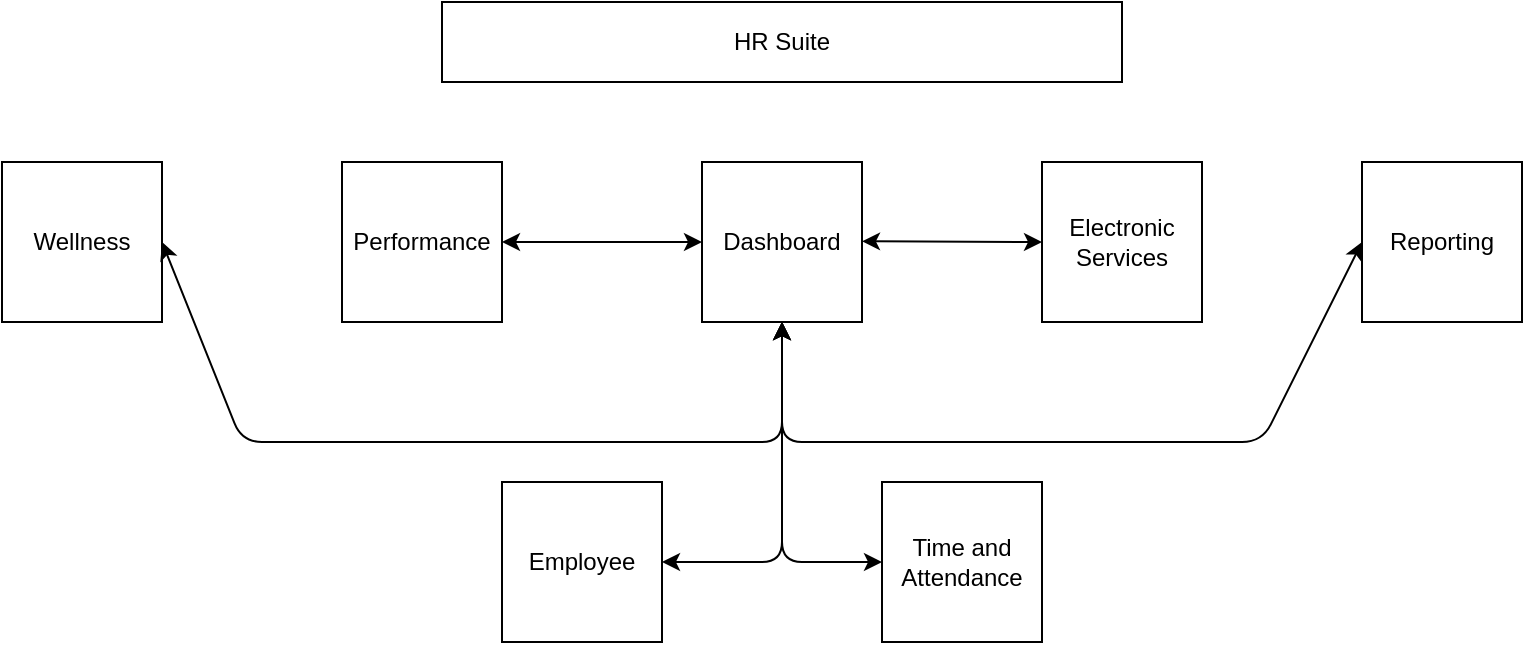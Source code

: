 <mxfile>
    <diagram id="j28TifyDKYYysf6Qyt2K" name="Page-1">
        <mxGraphModel dx="779" dy="366" grid="1" gridSize="10" guides="1" tooltips="1" connect="1" arrows="1" fold="1" page="1" pageScale="1" pageWidth="850" pageHeight="1100" math="0" shadow="0">
            <root>
                <mxCell id="0"/>
                <mxCell id="1" parent="0"/>
                <mxCell id="3" value="Wellness" style="whiteSpace=wrap;html=1;aspect=fixed;" vertex="1" parent="1">
                    <mxGeometry x="40" y="80" width="80" height="80" as="geometry"/>
                </mxCell>
                <mxCell id="4" value="Dashboard" style="whiteSpace=wrap;html=1;aspect=fixed;" vertex="1" parent="1">
                    <mxGeometry x="390" y="80" width="80" height="80" as="geometry"/>
                </mxCell>
                <mxCell id="5" value="Performance" style="whiteSpace=wrap;html=1;aspect=fixed;" vertex="1" parent="1">
                    <mxGeometry x="210" y="80" width="80" height="80" as="geometry"/>
                </mxCell>
                <mxCell id="6" value="Electronic Services" style="whiteSpace=wrap;html=1;aspect=fixed;" vertex="1" parent="1">
                    <mxGeometry x="560" y="80" width="80" height="80" as="geometry"/>
                </mxCell>
                <mxCell id="7" value="Reporting" style="whiteSpace=wrap;html=1;aspect=fixed;" vertex="1" parent="1">
                    <mxGeometry x="720" y="80" width="80" height="80" as="geometry"/>
                </mxCell>
                <mxCell id="12" value="HR Suite" style="rounded=0;whiteSpace=wrap;html=1;" vertex="1" parent="1">
                    <mxGeometry x="260" width="340" height="40" as="geometry"/>
                </mxCell>
                <mxCell id="14" value="Time and Attendance" style="whiteSpace=wrap;html=1;aspect=fixed;" vertex="1" parent="1">
                    <mxGeometry x="480" y="240" width="80" height="80" as="geometry"/>
                </mxCell>
                <mxCell id="16" value="Employee" style="whiteSpace=wrap;html=1;aspect=fixed;" vertex="1" parent="1">
                    <mxGeometry x="290" y="240" width="80" height="80" as="geometry"/>
                </mxCell>
                <mxCell id="17" value="" style="endArrow=classic;startArrow=classic;html=1;entryX=0;entryY=0.5;entryDx=0;entryDy=0;exitX=1;exitY=0.5;exitDx=0;exitDy=0;" edge="1" parent="1" source="5" target="4">
                    <mxGeometry width="50" height="50" relative="1" as="geometry">
                        <mxPoint x="400" y="220" as="sourcePoint"/>
                        <mxPoint x="450" y="170" as="targetPoint"/>
                    </mxGeometry>
                </mxCell>
                <mxCell id="18" value="" style="endArrow=classic;startArrow=classic;html=1;exitX=1;exitY=0.5;exitDx=0;exitDy=0;" edge="1" parent="1">
                    <mxGeometry width="50" height="50" relative="1" as="geometry">
                        <mxPoint x="470" y="119.66" as="sourcePoint"/>
                        <mxPoint x="560" y="120" as="targetPoint"/>
                    </mxGeometry>
                </mxCell>
                <mxCell id="23" value="" style="endArrow=classic;startArrow=classic;html=1;entryX=0.5;entryY=1;entryDx=0;entryDy=0;exitX=1;exitY=0.5;exitDx=0;exitDy=0;" edge="1" parent="1" source="3" target="4">
                    <mxGeometry width="50" height="50" relative="1" as="geometry">
                        <mxPoint x="160" y="220" as="sourcePoint"/>
                        <mxPoint x="440" y="180" as="targetPoint"/>
                        <Array as="points">
                            <mxPoint x="160" y="220"/>
                            <mxPoint x="430" y="220"/>
                        </Array>
                    </mxGeometry>
                </mxCell>
                <mxCell id="25" value="" style="endArrow=classic;startArrow=classic;html=1;exitX=0.5;exitY=1;exitDx=0;exitDy=0;entryX=0;entryY=0.5;entryDx=0;entryDy=0;" edge="1" parent="1" source="4" target="7">
                    <mxGeometry width="50" height="50" relative="1" as="geometry">
                        <mxPoint x="385" y="190" as="sourcePoint"/>
                        <mxPoint x="430" y="220" as="targetPoint"/>
                        <Array as="points">
                            <mxPoint x="430" y="220"/>
                            <mxPoint x="670" y="220"/>
                        </Array>
                    </mxGeometry>
                </mxCell>
                <mxCell id="27" value="" style="endArrow=classic;startArrow=classic;html=1;entryX=0.5;entryY=1;entryDx=0;entryDy=0;exitX=1;exitY=0.5;exitDx=0;exitDy=0;" edge="1" parent="1" source="16" target="4">
                    <mxGeometry width="50" height="50" relative="1" as="geometry">
                        <mxPoint x="429.66" y="310" as="sourcePoint"/>
                        <mxPoint x="429.66" y="250" as="targetPoint"/>
                        <Array as="points">
                            <mxPoint x="430" y="280"/>
                        </Array>
                    </mxGeometry>
                </mxCell>
                <mxCell id="28" value="" style="endArrow=classic;startArrow=classic;html=1;exitX=0;exitY=0.5;exitDx=0;exitDy=0;" edge="1" parent="1" source="14">
                    <mxGeometry width="50" height="50" relative="1" as="geometry">
                        <mxPoint x="470" y="290" as="sourcePoint"/>
                        <mxPoint x="430" y="160" as="targetPoint"/>
                        <Array as="points">
                            <mxPoint x="430" y="280"/>
                        </Array>
                    </mxGeometry>
                </mxCell>
            </root>
        </mxGraphModel>
    </diagram>
</mxfile>